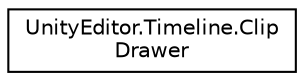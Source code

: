 digraph "Graphical Class Hierarchy"
{
 // LATEX_PDF_SIZE
  edge [fontname="Helvetica",fontsize="10",labelfontname="Helvetica",labelfontsize="10"];
  node [fontname="Helvetica",fontsize="10",shape=record];
  rankdir="LR";
  Node0 [label="UnityEditor.Timeline.Clip\lDrawer",height=0.2,width=0.4,color="black", fillcolor="white", style="filled",URL="$class_unity_editor_1_1_timeline_1_1_clip_drawer.html",tooltip=" "];
}
